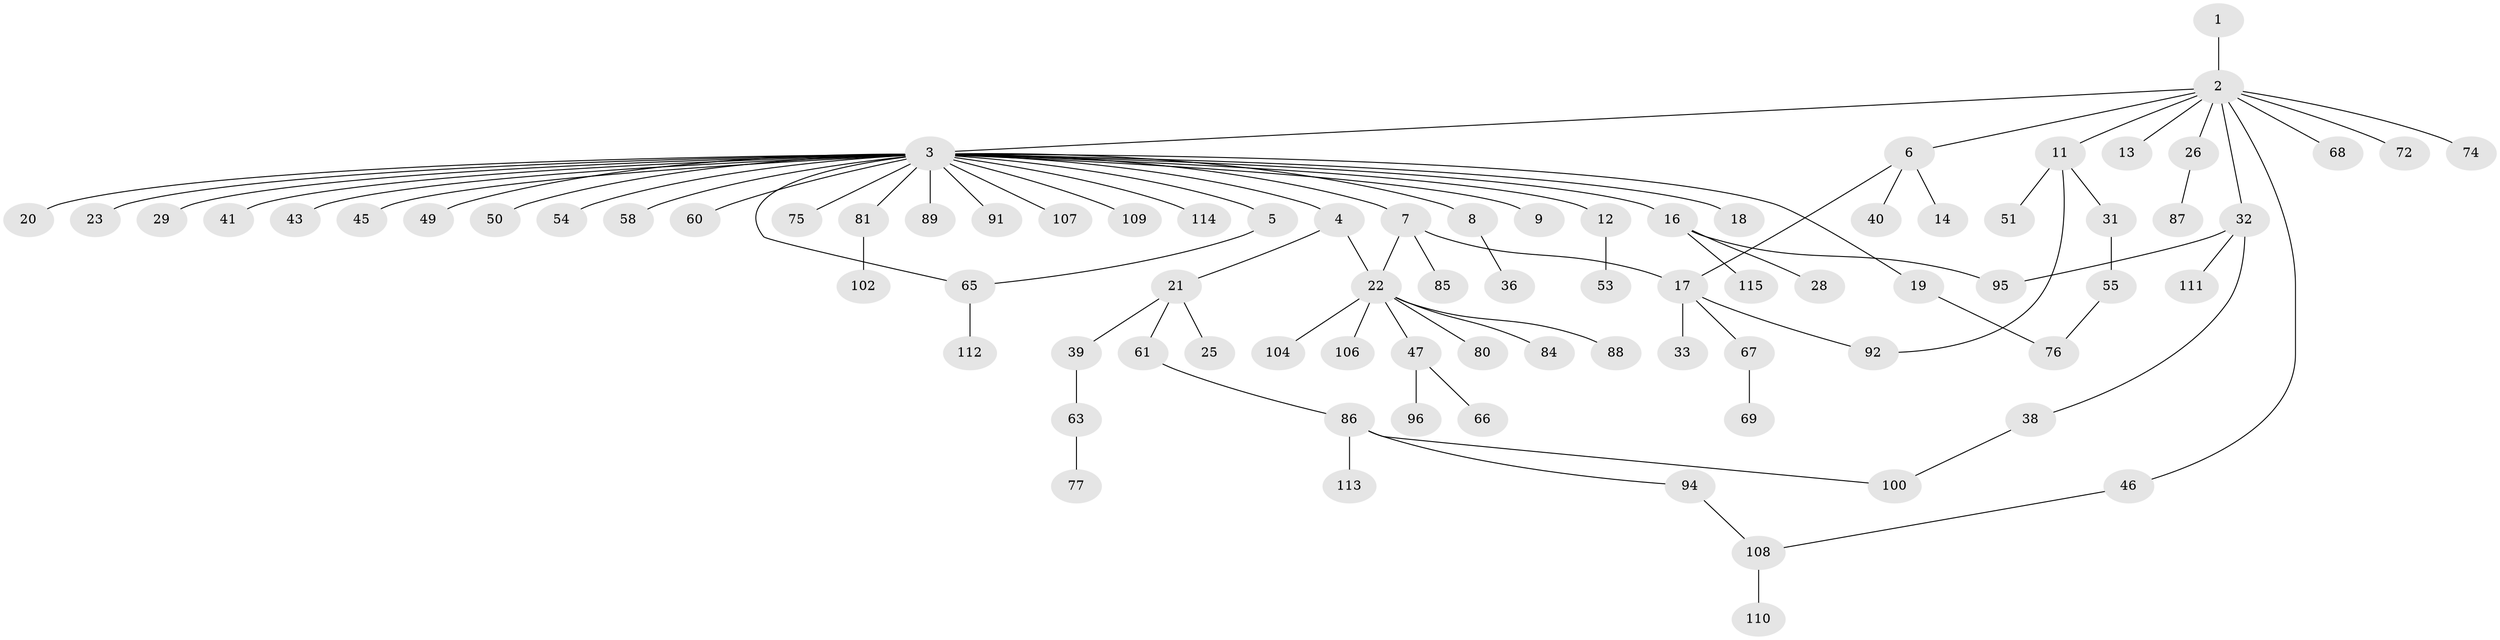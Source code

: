 // Generated by graph-tools (version 1.1) at 2025/23/03/03/25 07:23:53]
// undirected, 83 vertices, 90 edges
graph export_dot {
graph [start="1"]
  node [color=gray90,style=filled];
  1 [super="+79"];
  2 [super="+37"];
  3 [super="+15"];
  4 [super="+64"];
  5 [super="+42"];
  6 [super="+27"];
  7 [super="+10"];
  8;
  9;
  11;
  12;
  13;
  14 [super="+30"];
  16 [super="+24"];
  17 [super="+44"];
  18 [super="+35"];
  19;
  20;
  21 [super="+101"];
  22 [super="+34"];
  23;
  25 [super="+73"];
  26;
  28;
  29;
  31 [super="+56"];
  32 [super="+59"];
  33;
  36;
  38 [super="+82"];
  39 [super="+52"];
  40;
  41 [super="+90"];
  43;
  45;
  46;
  47 [super="+48"];
  49;
  50 [super="+57"];
  51 [super="+62"];
  53 [super="+71"];
  54;
  55;
  58;
  60;
  61 [super="+105"];
  63 [super="+78"];
  65 [super="+70"];
  66;
  67 [super="+83"];
  68;
  69;
  72 [super="+97"];
  74;
  75;
  76;
  77;
  80 [super="+93"];
  81;
  84;
  85;
  86 [super="+98"];
  87;
  88;
  89;
  91;
  92 [super="+103"];
  94 [super="+99"];
  95;
  96;
  100;
  102;
  104;
  106;
  107;
  108;
  109;
  110;
  111;
  112;
  113;
  114;
  115;
  1 -- 2;
  2 -- 3;
  2 -- 6;
  2 -- 11;
  2 -- 13;
  2 -- 26;
  2 -- 32;
  2 -- 46;
  2 -- 68;
  2 -- 72;
  2 -- 74;
  3 -- 4;
  3 -- 5;
  3 -- 7;
  3 -- 8;
  3 -- 9;
  3 -- 12;
  3 -- 16;
  3 -- 18;
  3 -- 19;
  3 -- 20;
  3 -- 23;
  3 -- 41;
  3 -- 45;
  3 -- 49;
  3 -- 50;
  3 -- 54;
  3 -- 58;
  3 -- 60;
  3 -- 65;
  3 -- 75;
  3 -- 81;
  3 -- 91;
  3 -- 107;
  3 -- 109;
  3 -- 114;
  3 -- 89;
  3 -- 43;
  3 -- 29;
  4 -- 21;
  4 -- 22;
  5 -- 65;
  6 -- 14;
  6 -- 17;
  6 -- 40;
  7 -- 22;
  7 -- 85;
  7 -- 17;
  8 -- 36;
  11 -- 31;
  11 -- 51;
  11 -- 92;
  12 -- 53;
  16 -- 28;
  16 -- 95;
  16 -- 115;
  17 -- 33;
  17 -- 67;
  17 -- 92;
  19 -- 76;
  21 -- 25;
  21 -- 39;
  21 -- 61;
  22 -- 80;
  22 -- 84;
  22 -- 104;
  22 -- 106;
  22 -- 88;
  22 -- 47;
  26 -- 87;
  31 -- 55;
  32 -- 38;
  32 -- 95;
  32 -- 111;
  38 -- 100;
  39 -- 63;
  46 -- 108;
  47 -- 96;
  47 -- 66;
  55 -- 76;
  61 -- 86;
  63 -- 77;
  65 -- 112;
  67 -- 69;
  81 -- 102;
  86 -- 94;
  86 -- 113;
  86 -- 100;
  94 -- 108;
  108 -- 110;
}
